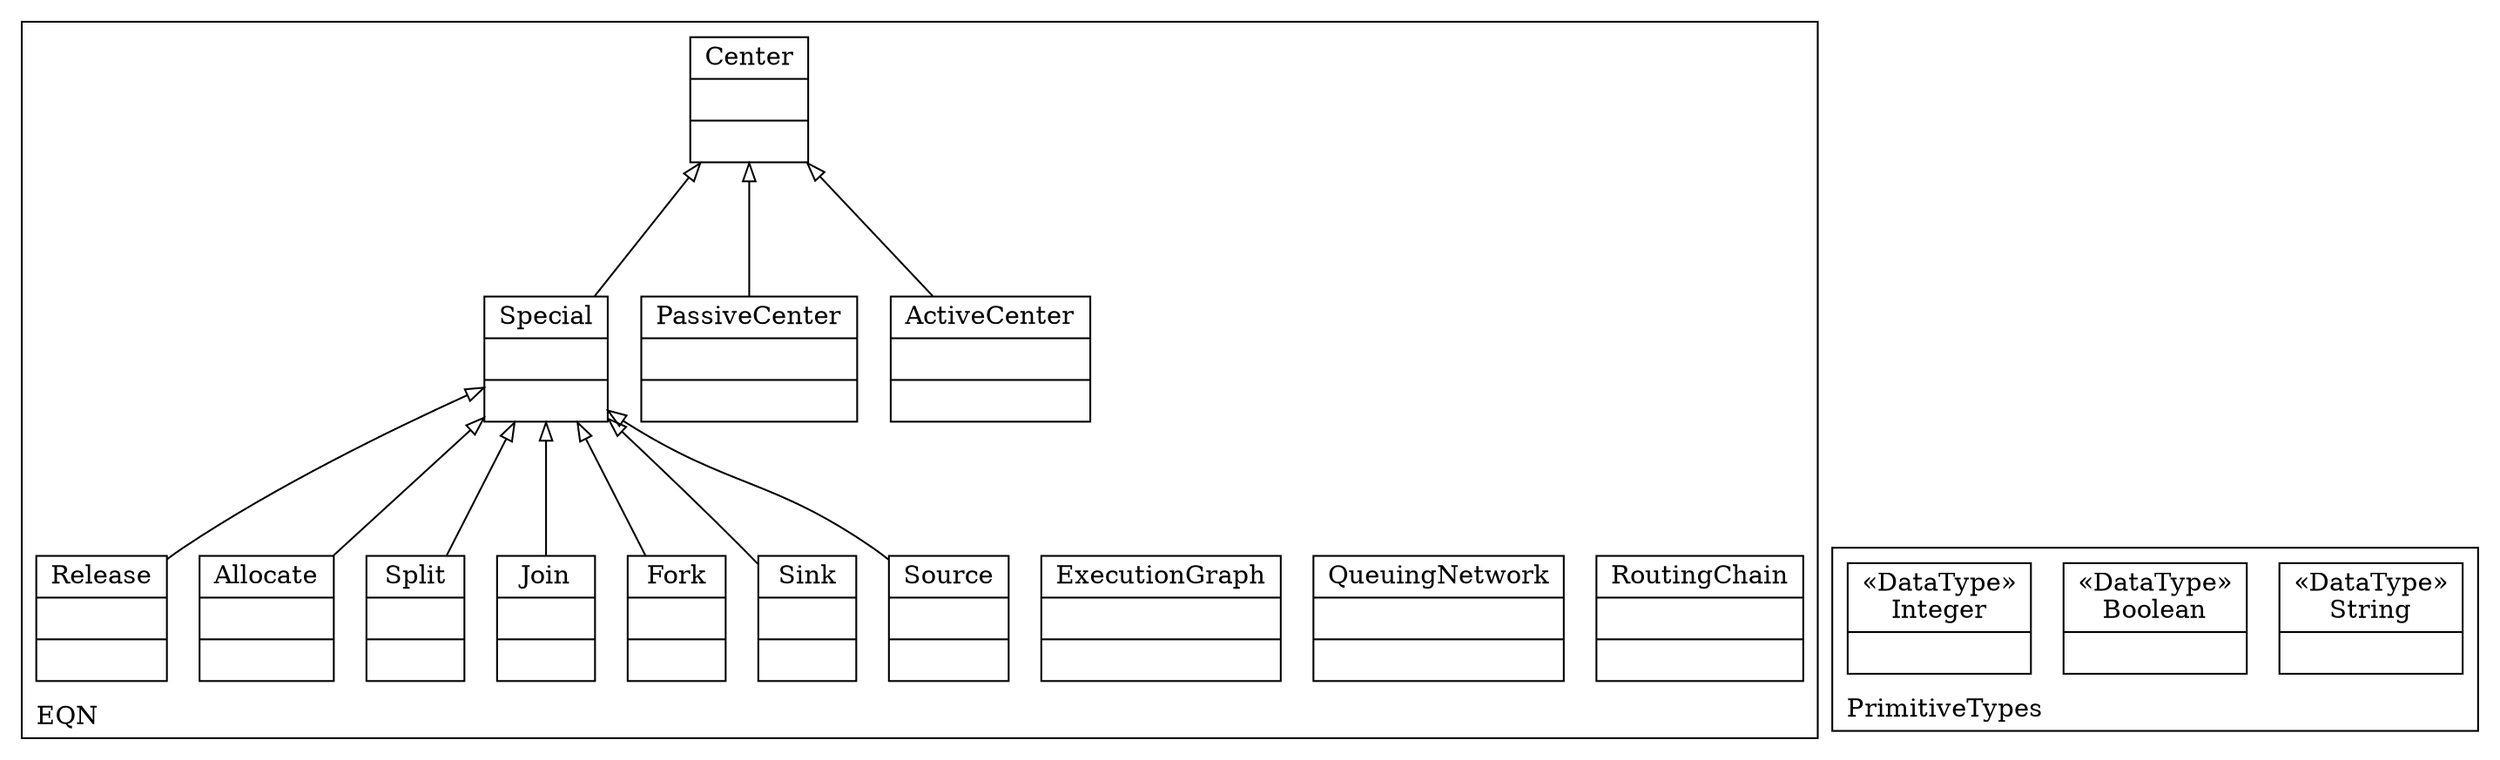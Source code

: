 digraph "KM3 Model in DOT" {
graph[rankdir=BT,labeljust=l,labelloc=t,nodeSep=0.75,compound=true];
 subgraph "cluster_EQN"{
labelloc=t
color=black
label=EQN
 node[shape=record];
RoutingChain[label="{RoutingChain| | }"]
;
 node[shape=record];
QueuingNetwork[label="{QueuingNetwork| | }"]
;
 node[shape=record];
ExecutionGraph[label="{ExecutionGraph| | }"]
;
 node[shape=record];
Center[label="{Center| | }"]
;
 node[shape=record];
Node[label="{Node| | }"]
;
 node[shape=record];
Special[label="{Special| | }"]
 Special->Center[arrowhead=onormal,group=Center,minlen=2,constraint=true,]
;
 node[shape=record];
ActiveCenter[label="{ActiveCenter| | }"]
 ActiveCenter->Center[arrowhead=onormal,group=Center,minlen=2,constraint=true,]
;
 node[shape=record];
PassiveCenter[label="{PassiveCenter| | }"]
 PassiveCenter->Center[arrowhead=onormal,group=Center,minlen=2,constraint=true,]
;
 node[shape=record];
Source[label="{Source| | }"]
 Source->Special[arrowhead=onormal,group=Special,minlen=2,constraint=true,]
;
 node[shape=record];
Sink[label="{Sink| | }"]
 Sink->Special[arrowhead=onormal,group=Special,minlen=2,constraint=true,]
;
 node[shape=record];
Fork[label="{Fork| | }"]
 Fork->Special[arrowhead=onormal,group=Special,minlen=2,constraint=true,]
;
 node[shape=record];
Join[label="{Join| | }"]
 Join->Special[arrowhead=onormal,group=Special,minlen=2,constraint=true,]
;
 node[shape=record];
Split[label="{Split| | }"]
 Split->Special[arrowhead=onormal,group=Special,minlen=2,constraint=true,]
;
 node[shape=record];
Allocate[label="{Allocate| | }"]
 Allocate->Special[arrowhead=onormal,group=Special,minlen=2,constraint=true,]
;
 node[shape=record];
Release[label="{Release| | }"]
 Release->Special[arrowhead=onormal,group=Special,minlen=2,constraint=true,]
;

} subgraph "cluster_PrimitiveTypes"{
labelloc=t
color=black
label=PrimitiveTypes
 node[shape=record];
String[label="{&#171;DataType&#187;\nString|}"]
;
 node[shape=record];
Boolean[label="{&#171;DataType&#187;\nBoolean|}"]
;
 node[shape=record];
Integer[label="{&#171;DataType&#187;\nInteger|}"]
;

}
}